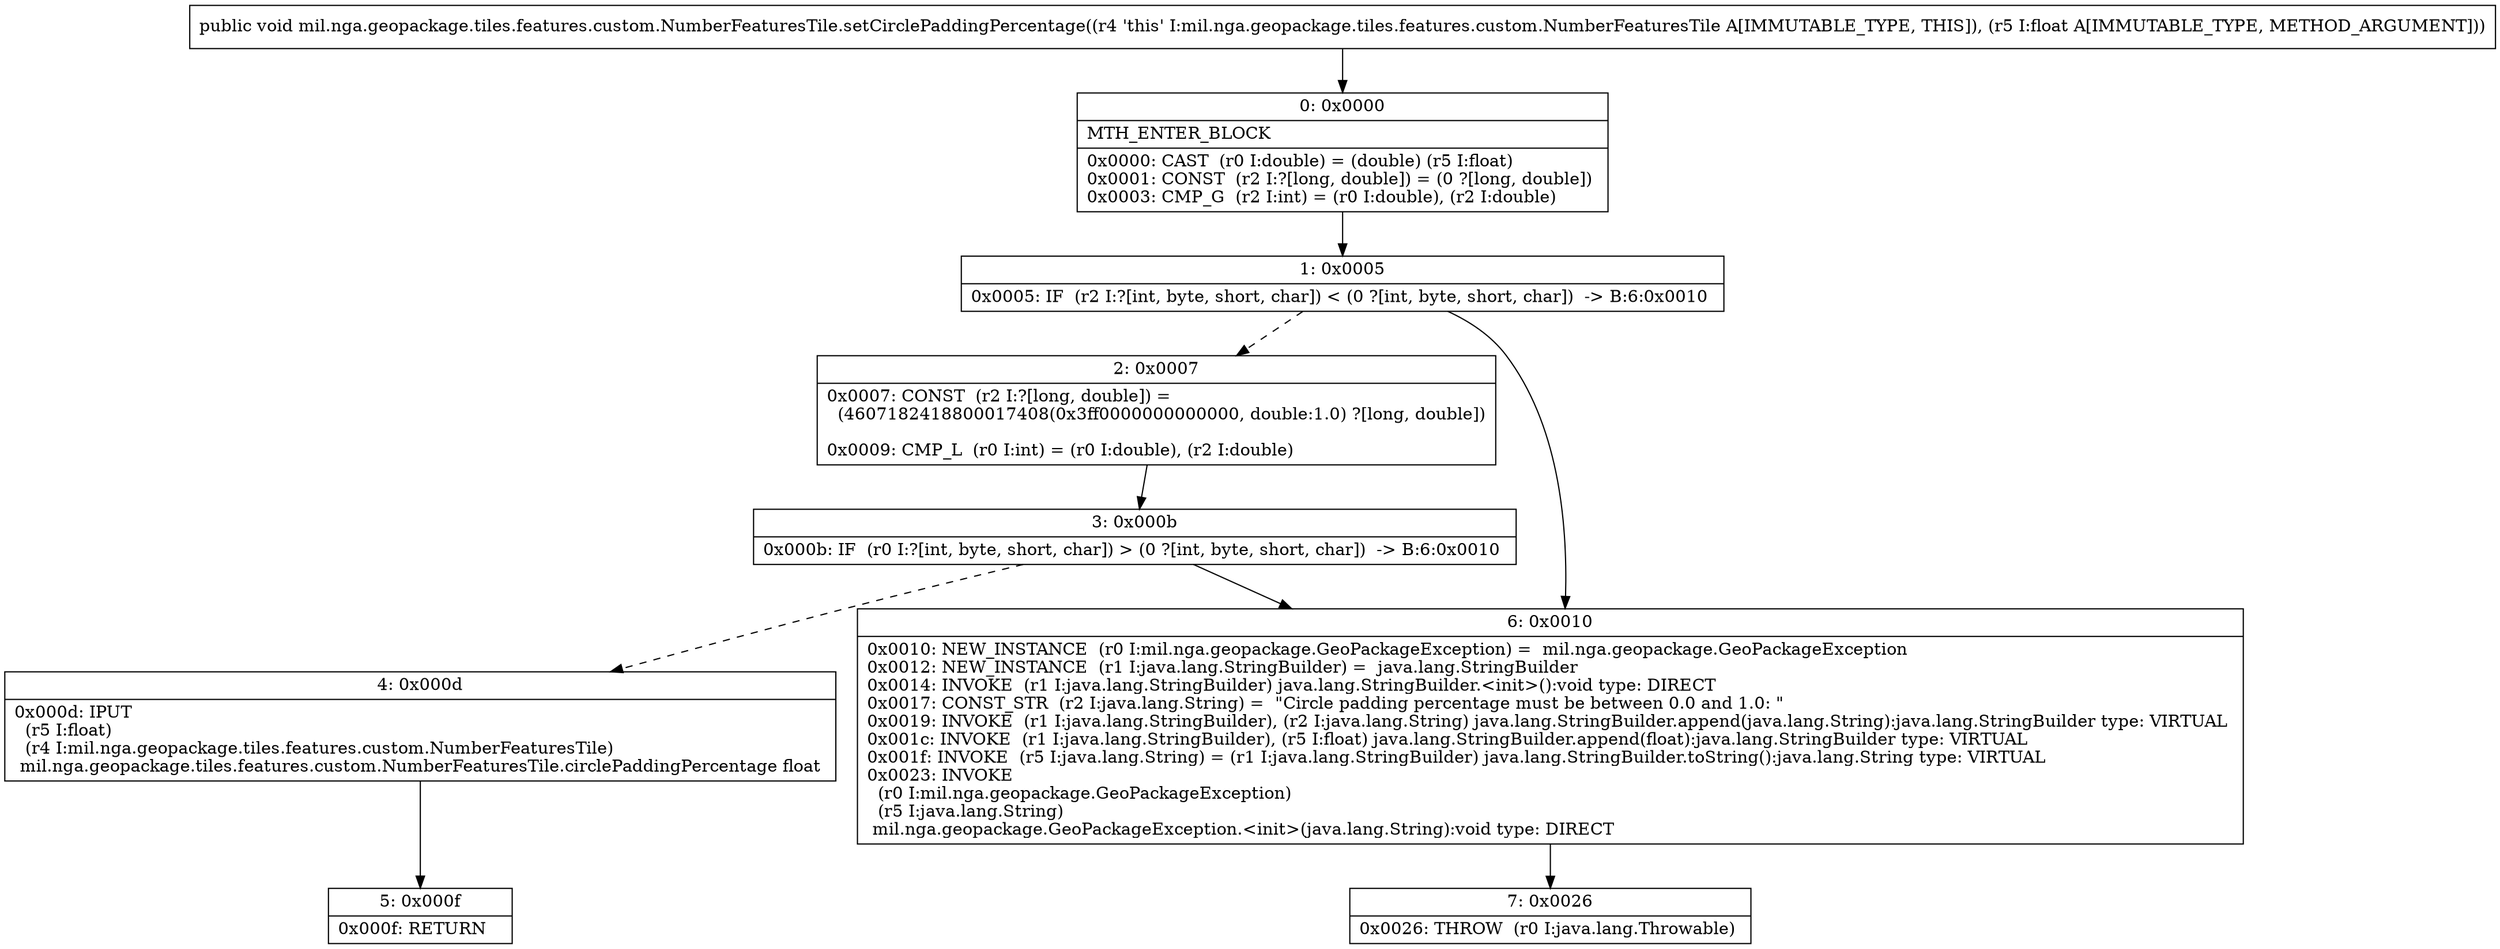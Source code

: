 digraph "CFG formil.nga.geopackage.tiles.features.custom.NumberFeaturesTile.setCirclePaddingPercentage(F)V" {
Node_0 [shape=record,label="{0\:\ 0x0000|MTH_ENTER_BLOCK\l|0x0000: CAST  (r0 I:double) = (double) (r5 I:float) \l0x0001: CONST  (r2 I:?[long, double]) = (0 ?[long, double]) \l0x0003: CMP_G  (r2 I:int) = (r0 I:double), (r2 I:double) \l}"];
Node_1 [shape=record,label="{1\:\ 0x0005|0x0005: IF  (r2 I:?[int, byte, short, char]) \< (0 ?[int, byte, short, char])  \-\> B:6:0x0010 \l}"];
Node_2 [shape=record,label="{2\:\ 0x0007|0x0007: CONST  (r2 I:?[long, double]) = \l  (4607182418800017408(0x3ff0000000000000, double:1.0) ?[long, double])\l \l0x0009: CMP_L  (r0 I:int) = (r0 I:double), (r2 I:double) \l}"];
Node_3 [shape=record,label="{3\:\ 0x000b|0x000b: IF  (r0 I:?[int, byte, short, char]) \> (0 ?[int, byte, short, char])  \-\> B:6:0x0010 \l}"];
Node_4 [shape=record,label="{4\:\ 0x000d|0x000d: IPUT  \l  (r5 I:float)\l  (r4 I:mil.nga.geopackage.tiles.features.custom.NumberFeaturesTile)\l mil.nga.geopackage.tiles.features.custom.NumberFeaturesTile.circlePaddingPercentage float \l}"];
Node_5 [shape=record,label="{5\:\ 0x000f|0x000f: RETURN   \l}"];
Node_6 [shape=record,label="{6\:\ 0x0010|0x0010: NEW_INSTANCE  (r0 I:mil.nga.geopackage.GeoPackageException) =  mil.nga.geopackage.GeoPackageException \l0x0012: NEW_INSTANCE  (r1 I:java.lang.StringBuilder) =  java.lang.StringBuilder \l0x0014: INVOKE  (r1 I:java.lang.StringBuilder) java.lang.StringBuilder.\<init\>():void type: DIRECT \l0x0017: CONST_STR  (r2 I:java.lang.String) =  \"Circle padding percentage must be between 0.0 and 1.0: \" \l0x0019: INVOKE  (r1 I:java.lang.StringBuilder), (r2 I:java.lang.String) java.lang.StringBuilder.append(java.lang.String):java.lang.StringBuilder type: VIRTUAL \l0x001c: INVOKE  (r1 I:java.lang.StringBuilder), (r5 I:float) java.lang.StringBuilder.append(float):java.lang.StringBuilder type: VIRTUAL \l0x001f: INVOKE  (r5 I:java.lang.String) = (r1 I:java.lang.StringBuilder) java.lang.StringBuilder.toString():java.lang.String type: VIRTUAL \l0x0023: INVOKE  \l  (r0 I:mil.nga.geopackage.GeoPackageException)\l  (r5 I:java.lang.String)\l mil.nga.geopackage.GeoPackageException.\<init\>(java.lang.String):void type: DIRECT \l}"];
Node_7 [shape=record,label="{7\:\ 0x0026|0x0026: THROW  (r0 I:java.lang.Throwable) \l}"];
MethodNode[shape=record,label="{public void mil.nga.geopackage.tiles.features.custom.NumberFeaturesTile.setCirclePaddingPercentage((r4 'this' I:mil.nga.geopackage.tiles.features.custom.NumberFeaturesTile A[IMMUTABLE_TYPE, THIS]), (r5 I:float A[IMMUTABLE_TYPE, METHOD_ARGUMENT])) }"];
MethodNode -> Node_0;
Node_0 -> Node_1;
Node_1 -> Node_2[style=dashed];
Node_1 -> Node_6;
Node_2 -> Node_3;
Node_3 -> Node_4[style=dashed];
Node_3 -> Node_6;
Node_4 -> Node_5;
Node_6 -> Node_7;
}

